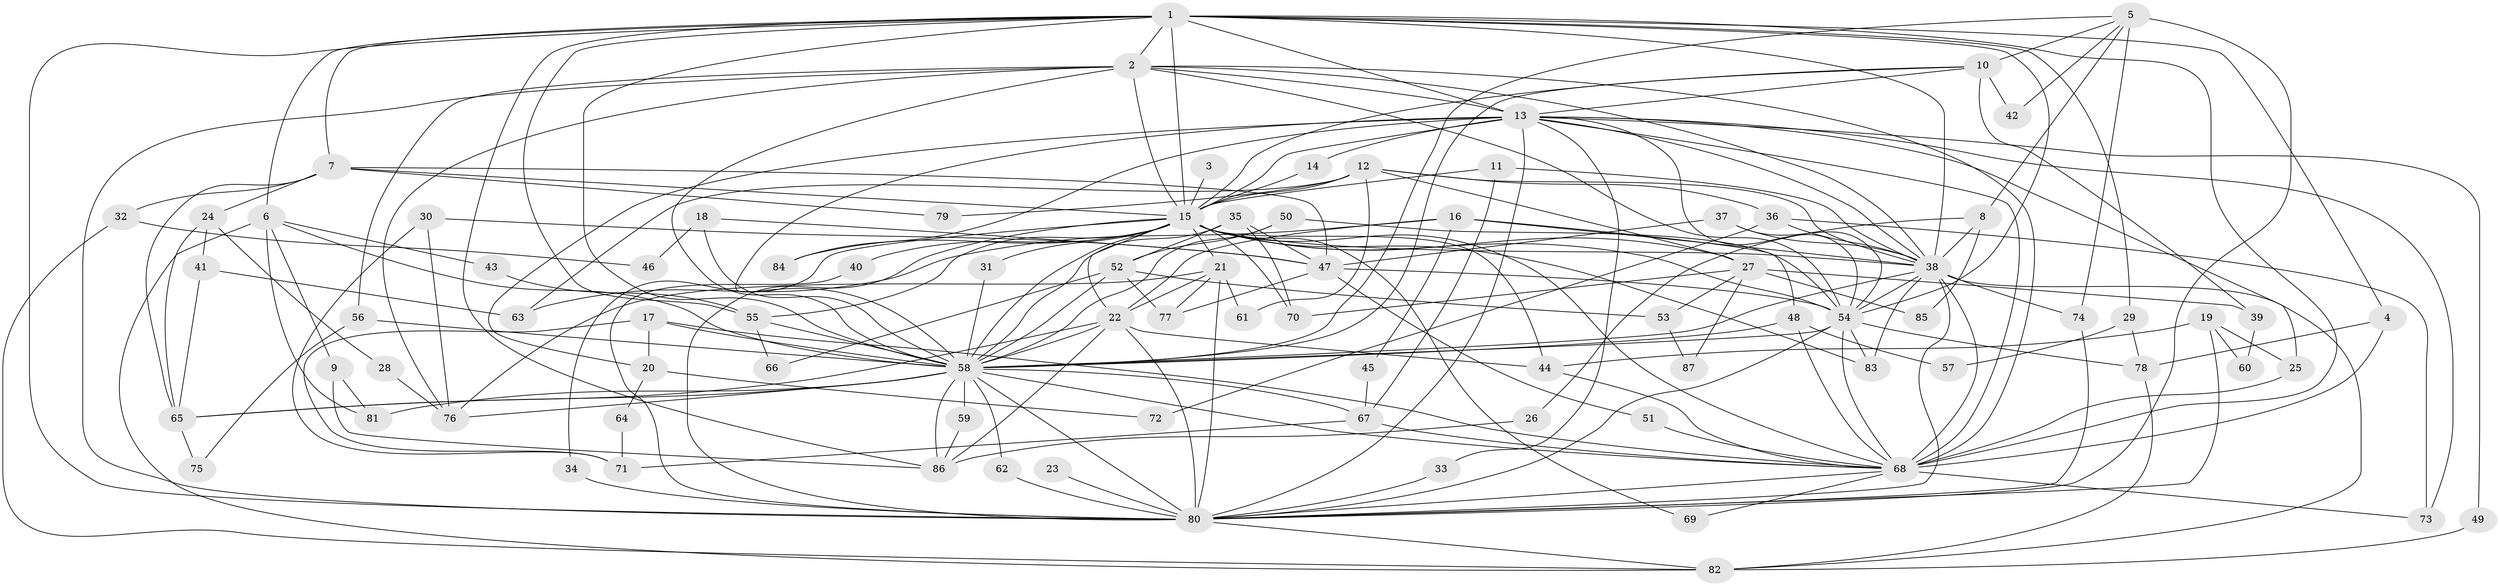 // original degree distribution, {19: 0.008064516129032258, 15: 0.008064516129032258, 20: 0.008064516129032258, 34: 0.008064516129032258, 13: 0.016129032258064516, 12: 0.008064516129032258, 21: 0.008064516129032258, 31: 0.008064516129032258, 22: 0.008064516129032258, 3: 0.18548387096774194, 6: 0.04838709677419355, 4: 0.0967741935483871, 5: 0.04032258064516129, 2: 0.5, 8: 0.016129032258064516, 7: 0.03225806451612903}
// Generated by graph-tools (version 1.1) at 2025/36/03/04/25 23:36:17]
// undirected, 87 vertices, 214 edges
graph export_dot {
  node [color=gray90,style=filled];
  1;
  2;
  3;
  4;
  5;
  6;
  7;
  8;
  9;
  10;
  11;
  12;
  13;
  14;
  15;
  16;
  17;
  18;
  19;
  20;
  21;
  22;
  23;
  24;
  25;
  26;
  27;
  28;
  29;
  30;
  31;
  32;
  33;
  34;
  35;
  36;
  37;
  38;
  39;
  40;
  41;
  42;
  43;
  44;
  45;
  46;
  47;
  48;
  49;
  50;
  51;
  52;
  53;
  54;
  55;
  56;
  57;
  58;
  59;
  60;
  61;
  62;
  63;
  64;
  65;
  66;
  67;
  68;
  69;
  70;
  71;
  72;
  73;
  74;
  75;
  76;
  77;
  78;
  79;
  80;
  81;
  82;
  83;
  84;
  85;
  86;
  87;
  1 -- 2 [weight=2.0];
  1 -- 4 [weight=1.0];
  1 -- 6 [weight=1.0];
  1 -- 7 [weight=1.0];
  1 -- 13 [weight=2.0];
  1 -- 15 [weight=2.0];
  1 -- 29 [weight=1.0];
  1 -- 38 [weight=2.0];
  1 -- 54 [weight=3.0];
  1 -- 55 [weight=1.0];
  1 -- 58 [weight=2.0];
  1 -- 68 [weight=2.0];
  1 -- 80 [weight=2.0];
  1 -- 86 [weight=1.0];
  2 -- 13 [weight=1.0];
  2 -- 15 [weight=1.0];
  2 -- 38 [weight=2.0];
  2 -- 54 [weight=1.0];
  2 -- 56 [weight=1.0];
  2 -- 58 [weight=1.0];
  2 -- 68 [weight=1.0];
  2 -- 76 [weight=1.0];
  2 -- 80 [weight=2.0];
  3 -- 15 [weight=2.0];
  4 -- 68 [weight=1.0];
  4 -- 78 [weight=1.0];
  5 -- 8 [weight=1.0];
  5 -- 10 [weight=1.0];
  5 -- 42 [weight=1.0];
  5 -- 58 [weight=1.0];
  5 -- 74 [weight=1.0];
  5 -- 80 [weight=1.0];
  6 -- 9 [weight=1.0];
  6 -- 43 [weight=1.0];
  6 -- 58 [weight=1.0];
  6 -- 81 [weight=1.0];
  6 -- 82 [weight=1.0];
  7 -- 15 [weight=1.0];
  7 -- 24 [weight=1.0];
  7 -- 32 [weight=1.0];
  7 -- 47 [weight=1.0];
  7 -- 65 [weight=1.0];
  7 -- 79 [weight=1.0];
  8 -- 26 [weight=1.0];
  8 -- 38 [weight=1.0];
  8 -- 85 [weight=1.0];
  9 -- 81 [weight=1.0];
  9 -- 86 [weight=1.0];
  10 -- 13 [weight=1.0];
  10 -- 15 [weight=1.0];
  10 -- 39 [weight=1.0];
  10 -- 42 [weight=1.0];
  10 -- 58 [weight=1.0];
  11 -- 15 [weight=1.0];
  11 -- 38 [weight=1.0];
  11 -- 67 [weight=1.0];
  12 -- 15 [weight=1.0];
  12 -- 27 [weight=1.0];
  12 -- 36 [weight=1.0];
  12 -- 38 [weight=1.0];
  12 -- 61 [weight=1.0];
  12 -- 63 [weight=1.0];
  12 -- 79 [weight=1.0];
  13 -- 14 [weight=1.0];
  13 -- 15 [weight=1.0];
  13 -- 20 [weight=1.0];
  13 -- 25 [weight=1.0];
  13 -- 33 [weight=1.0];
  13 -- 38 [weight=1.0];
  13 -- 49 [weight=1.0];
  13 -- 54 [weight=1.0];
  13 -- 58 [weight=3.0];
  13 -- 68 [weight=1.0];
  13 -- 73 [weight=1.0];
  13 -- 80 [weight=1.0];
  13 -- 84 [weight=1.0];
  14 -- 15 [weight=1.0];
  15 -- 21 [weight=1.0];
  15 -- 22 [weight=1.0];
  15 -- 27 [weight=1.0];
  15 -- 31 [weight=1.0];
  15 -- 34 [weight=1.0];
  15 -- 38 [weight=1.0];
  15 -- 40 [weight=2.0];
  15 -- 44 [weight=1.0];
  15 -- 54 [weight=1.0];
  15 -- 55 [weight=1.0];
  15 -- 58 [weight=2.0];
  15 -- 68 [weight=1.0];
  15 -- 69 [weight=1.0];
  15 -- 70 [weight=1.0];
  15 -- 80 [weight=1.0];
  15 -- 83 [weight=1.0];
  15 -- 84 [weight=1.0];
  16 -- 22 [weight=1.0];
  16 -- 38 [weight=1.0];
  16 -- 45 [weight=1.0];
  16 -- 48 [weight=1.0];
  16 -- 63 [weight=1.0];
  17 -- 20 [weight=1.0];
  17 -- 58 [weight=1.0];
  17 -- 68 [weight=1.0];
  17 -- 71 [weight=1.0];
  18 -- 46 [weight=1.0];
  18 -- 47 [weight=1.0];
  18 -- 58 [weight=1.0];
  19 -- 25 [weight=1.0];
  19 -- 44 [weight=1.0];
  19 -- 60 [weight=1.0];
  19 -- 80 [weight=1.0];
  20 -- 64 [weight=1.0];
  20 -- 72 [weight=1.0];
  21 -- 22 [weight=1.0];
  21 -- 61 [weight=1.0];
  21 -- 76 [weight=1.0];
  21 -- 77 [weight=1.0];
  21 -- 80 [weight=1.0];
  22 -- 44 [weight=1.0];
  22 -- 58 [weight=1.0];
  22 -- 65 [weight=1.0];
  22 -- 80 [weight=1.0];
  22 -- 86 [weight=1.0];
  23 -- 80 [weight=1.0];
  24 -- 28 [weight=1.0];
  24 -- 41 [weight=1.0];
  24 -- 65 [weight=1.0];
  25 -- 68 [weight=1.0];
  26 -- 86 [weight=1.0];
  27 -- 39 [weight=1.0];
  27 -- 53 [weight=1.0];
  27 -- 70 [weight=1.0];
  27 -- 85 [weight=1.0];
  27 -- 87 [weight=1.0];
  28 -- 76 [weight=1.0];
  29 -- 57 [weight=1.0];
  29 -- 78 [weight=1.0];
  30 -- 47 [weight=1.0];
  30 -- 71 [weight=1.0];
  30 -- 76 [weight=1.0];
  31 -- 58 [weight=1.0];
  32 -- 46 [weight=1.0];
  32 -- 82 [weight=1.0];
  33 -- 80 [weight=1.0];
  34 -- 80 [weight=1.0];
  35 -- 47 [weight=1.0];
  35 -- 52 [weight=1.0];
  35 -- 58 [weight=1.0];
  35 -- 70 [weight=1.0];
  36 -- 38 [weight=1.0];
  36 -- 72 [weight=1.0];
  36 -- 73 [weight=1.0];
  37 -- 38 [weight=1.0];
  37 -- 47 [weight=1.0];
  37 -- 54 [weight=1.0];
  38 -- 54 [weight=1.0];
  38 -- 58 [weight=1.0];
  38 -- 68 [weight=3.0];
  38 -- 74 [weight=1.0];
  38 -- 80 [weight=1.0];
  38 -- 82 [weight=1.0];
  38 -- 83 [weight=1.0];
  39 -- 60 [weight=1.0];
  40 -- 80 [weight=1.0];
  41 -- 63 [weight=1.0];
  41 -- 65 [weight=1.0];
  43 -- 55 [weight=1.0];
  44 -- 68 [weight=1.0];
  45 -- 67 [weight=1.0];
  47 -- 51 [weight=1.0];
  47 -- 54 [weight=1.0];
  47 -- 77 [weight=1.0];
  48 -- 57 [weight=1.0];
  48 -- 58 [weight=1.0];
  48 -- 68 [weight=1.0];
  49 -- 82 [weight=1.0];
  50 -- 52 [weight=1.0];
  50 -- 54 [weight=1.0];
  50 -- 58 [weight=1.0];
  51 -- 68 [weight=1.0];
  52 -- 53 [weight=1.0];
  52 -- 58 [weight=1.0];
  52 -- 66 [weight=1.0];
  52 -- 77 [weight=1.0];
  53 -- 87 [weight=1.0];
  54 -- 58 [weight=1.0];
  54 -- 68 [weight=1.0];
  54 -- 78 [weight=1.0];
  54 -- 80 [weight=1.0];
  54 -- 83 [weight=1.0];
  55 -- 58 [weight=1.0];
  55 -- 66 [weight=1.0];
  56 -- 58 [weight=1.0];
  56 -- 75 [weight=1.0];
  58 -- 59 [weight=1.0];
  58 -- 62 [weight=1.0];
  58 -- 65 [weight=1.0];
  58 -- 67 [weight=1.0];
  58 -- 68 [weight=1.0];
  58 -- 76 [weight=1.0];
  58 -- 80 [weight=1.0];
  58 -- 81 [weight=1.0];
  58 -- 86 [weight=1.0];
  59 -- 86 [weight=1.0];
  62 -- 80 [weight=1.0];
  64 -- 71 [weight=1.0];
  65 -- 75 [weight=1.0];
  67 -- 68 [weight=1.0];
  67 -- 71 [weight=1.0];
  68 -- 69 [weight=1.0];
  68 -- 73 [weight=1.0];
  68 -- 80 [weight=1.0];
  74 -- 80 [weight=1.0];
  78 -- 82 [weight=1.0];
  80 -- 82 [weight=1.0];
}
